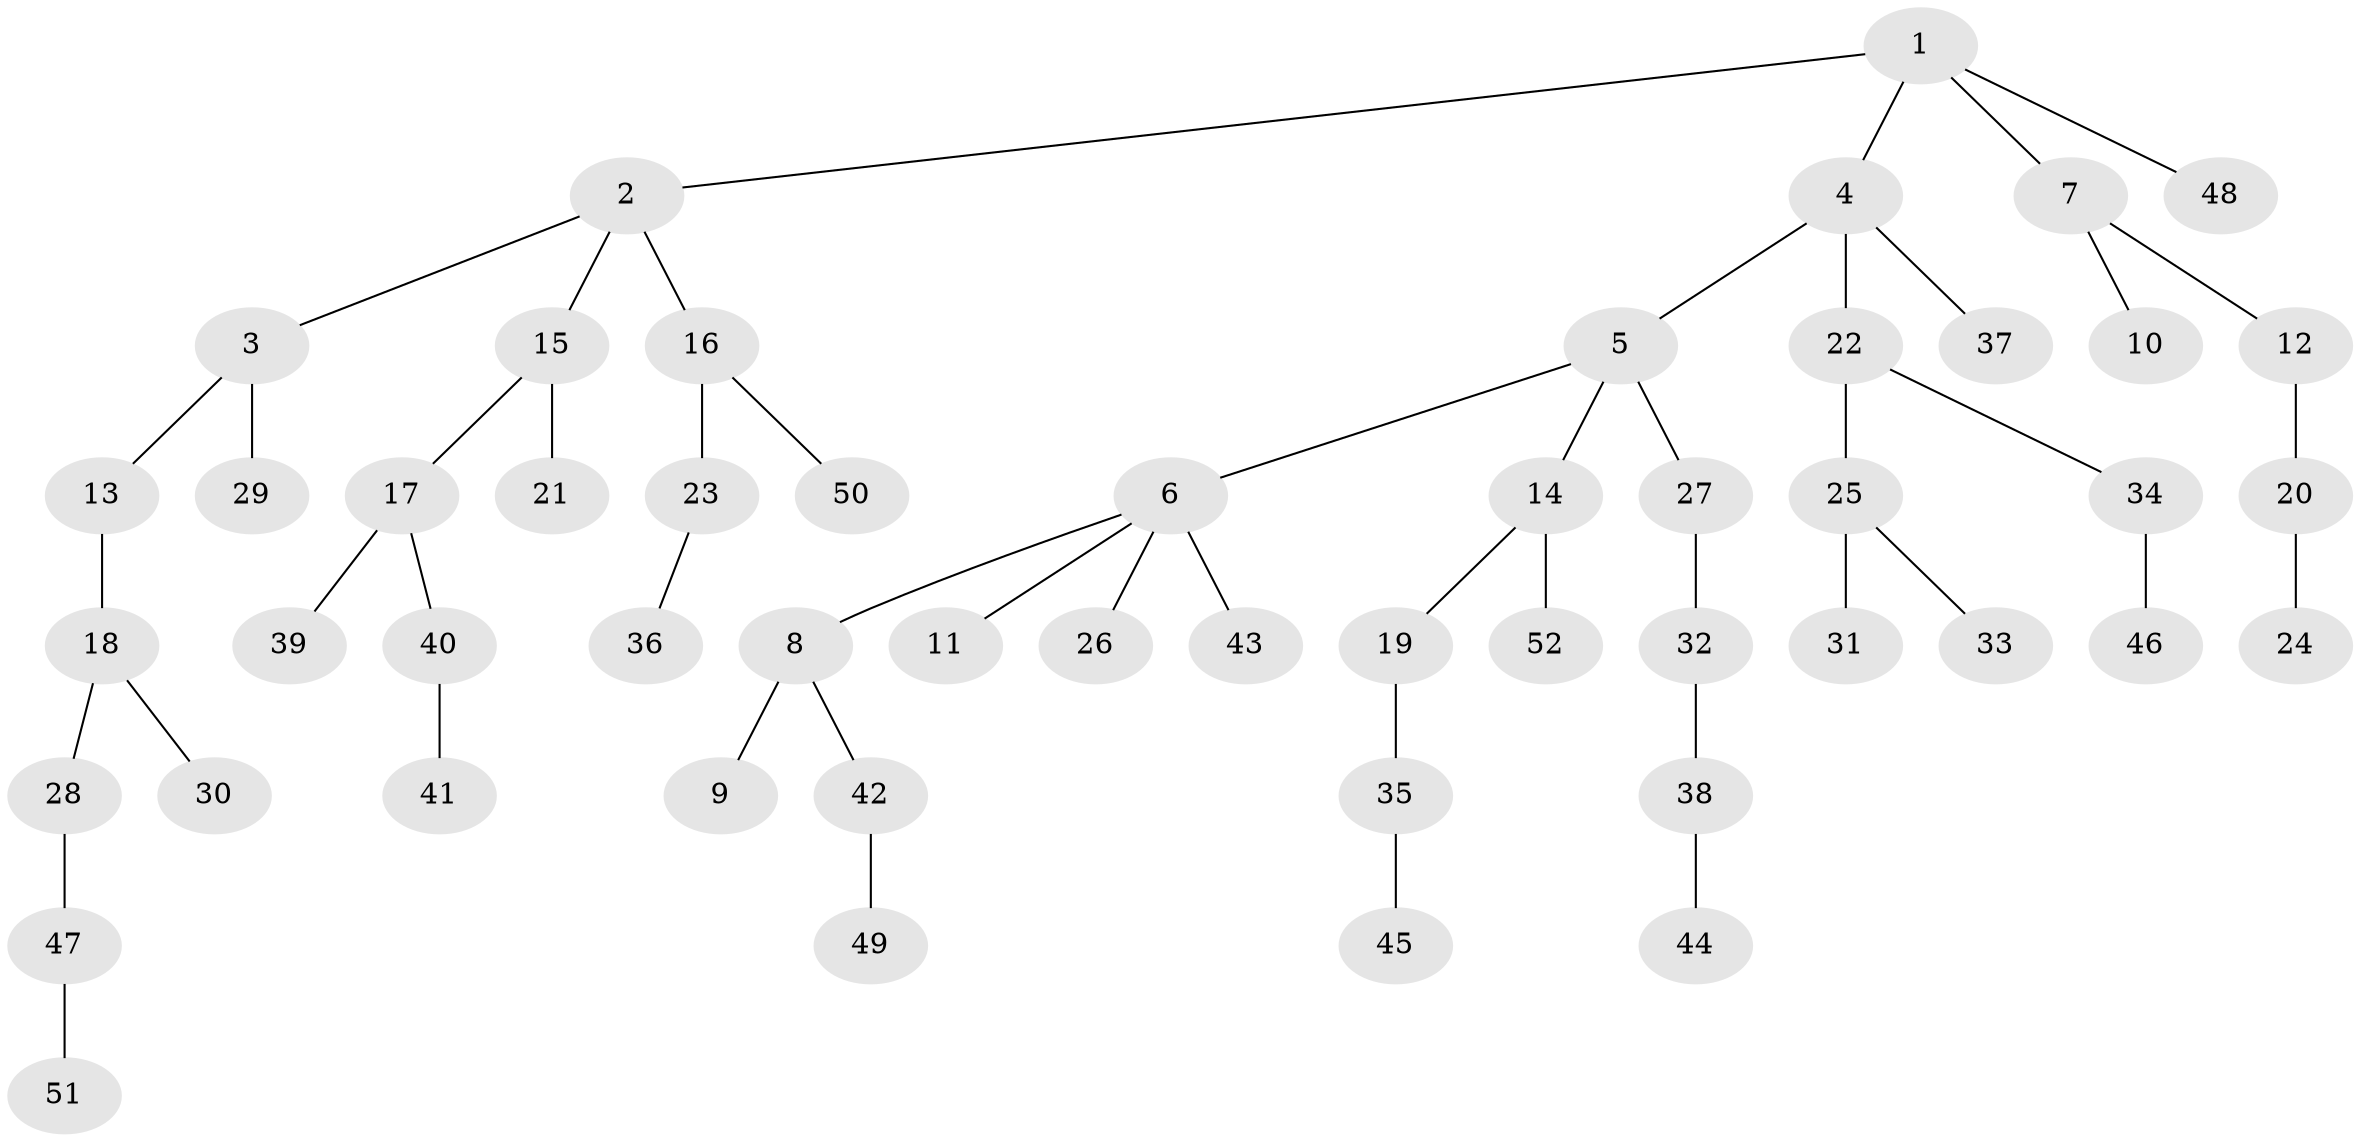 // original degree distribution, {5: 0.039603960396039604, 4: 0.1188118811881188, 7: 0.009900990099009901, 2: 0.19801980198019803, 3: 0.07920792079207921, 1: 0.5445544554455446, 6: 0.009900990099009901}
// Generated by graph-tools (version 1.1) at 2025/51/03/04/25 22:51:27]
// undirected, 52 vertices, 51 edges
graph export_dot {
  node [color=gray90,style=filled];
  1;
  2;
  3;
  4;
  5;
  6;
  7;
  8;
  9;
  10;
  11;
  12;
  13;
  14;
  15;
  16;
  17;
  18;
  19;
  20;
  21;
  22;
  23;
  24;
  25;
  26;
  27;
  28;
  29;
  30;
  31;
  32;
  33;
  34;
  35;
  36;
  37;
  38;
  39;
  40;
  41;
  42;
  43;
  44;
  45;
  46;
  47;
  48;
  49;
  50;
  51;
  52;
  1 -- 2 [weight=1.0];
  1 -- 4 [weight=1.0];
  1 -- 7 [weight=1.0];
  1 -- 48 [weight=1.0];
  2 -- 3 [weight=1.0];
  2 -- 15 [weight=1.0];
  2 -- 16 [weight=1.0];
  3 -- 13 [weight=1.0];
  3 -- 29 [weight=1.0];
  4 -- 5 [weight=1.0];
  4 -- 22 [weight=3.0];
  4 -- 37 [weight=1.0];
  5 -- 6 [weight=1.0];
  5 -- 14 [weight=1.0];
  5 -- 27 [weight=1.0];
  6 -- 8 [weight=1.0];
  6 -- 11 [weight=1.0];
  6 -- 26 [weight=1.0];
  6 -- 43 [weight=2.0];
  7 -- 10 [weight=1.0];
  7 -- 12 [weight=1.0];
  8 -- 9 [weight=1.0];
  8 -- 42 [weight=1.0];
  12 -- 20 [weight=1.0];
  13 -- 18 [weight=1.0];
  14 -- 19 [weight=1.0];
  14 -- 52 [weight=1.0];
  15 -- 17 [weight=1.0];
  15 -- 21 [weight=1.0];
  16 -- 23 [weight=1.0];
  16 -- 50 [weight=1.0];
  17 -- 39 [weight=1.0];
  17 -- 40 [weight=1.0];
  18 -- 28 [weight=1.0];
  18 -- 30 [weight=1.0];
  19 -- 35 [weight=2.0];
  20 -- 24 [weight=2.0];
  22 -- 25 [weight=1.0];
  22 -- 34 [weight=1.0];
  23 -- 36 [weight=1.0];
  25 -- 31 [weight=1.0];
  25 -- 33 [weight=1.0];
  27 -- 32 [weight=1.0];
  28 -- 47 [weight=1.0];
  32 -- 38 [weight=2.0];
  34 -- 46 [weight=3.0];
  35 -- 45 [weight=1.0];
  38 -- 44 [weight=1.0];
  40 -- 41 [weight=1.0];
  42 -- 49 [weight=1.0];
  47 -- 51 [weight=1.0];
}
